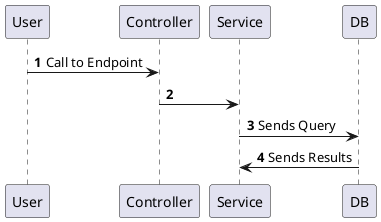 @startuml
'https://plantuml.com/sequence-diagram

autonumber

User -> Controller: Call to Endpoint
Controller -> Service

Service -> DB: Sends Query
Service <- DB: Sends Results


@enduml
